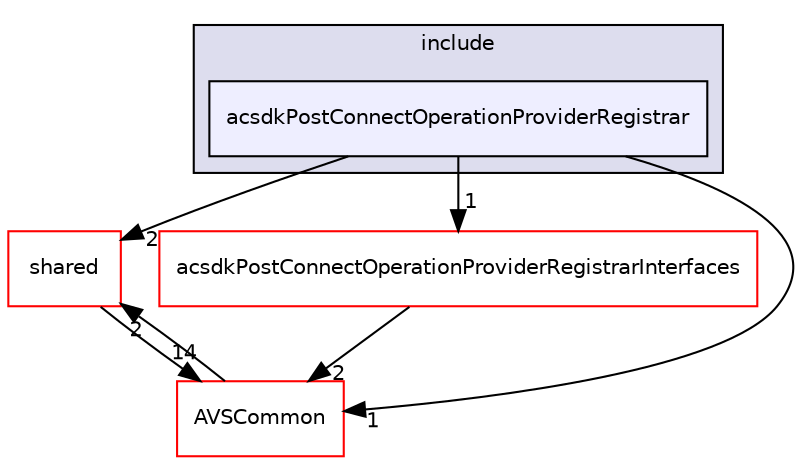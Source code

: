 digraph "/workplace/avs-device-sdk/core/acsdkPostConnectOperationProviderRegistrar/include/acsdkPostConnectOperationProviderRegistrar" {
  compound=true
  node [ fontsize="10", fontname="Helvetica"];
  edge [ labelfontsize="10", labelfontname="Helvetica"];
  subgraph clusterdir_c589f6370907bb5e46ae682be72d9c11 {
    graph [ bgcolor="#ddddee", pencolor="black", label="include" fontname="Helvetica", fontsize="10", URL="dir_c589f6370907bb5e46ae682be72d9c11.html"]
  dir_df35ae4df9759f5559e5d1feff7d4605 [shape=box, label="acsdkPostConnectOperationProviderRegistrar", style="filled", fillcolor="#eeeeff", pencolor="black", URL="dir_df35ae4df9759f5559e5d1feff7d4605.html"];
  }
  dir_9982052f7ce695d12571567315b2fafa [shape=box label="shared" fillcolor="white" style="filled" color="red" URL="dir_9982052f7ce695d12571567315b2fafa.html"];
  dir_e64610312150a4f6a42e09b5c8003502 [shape=box label="acsdkPostConnectOperationProviderRegistrarInterfaces" fillcolor="white" style="filled" color="red" URL="dir_e64610312150a4f6a42e09b5c8003502.html"];
  dir_13e65effb2bde530b17b3d5eefcd0266 [shape=box label="AVSCommon" fillcolor="white" style="filled" color="red" URL="dir_13e65effb2bde530b17b3d5eefcd0266.html"];
  dir_9982052f7ce695d12571567315b2fafa->dir_13e65effb2bde530b17b3d5eefcd0266 [headlabel="14", labeldistance=1.5 headhref="dir_000598_000017.html"];
  dir_e64610312150a4f6a42e09b5c8003502->dir_13e65effb2bde530b17b3d5eefcd0266 [headlabel="2", labeldistance=1.5 headhref="dir_000474_000017.html"];
  dir_df35ae4df9759f5559e5d1feff7d4605->dir_9982052f7ce695d12571567315b2fafa [headlabel="2", labeldistance=1.5 headhref="dir_000471_000598.html"];
  dir_df35ae4df9759f5559e5d1feff7d4605->dir_e64610312150a4f6a42e09b5c8003502 [headlabel="1", labeldistance=1.5 headhref="dir_000471_000474.html"];
  dir_df35ae4df9759f5559e5d1feff7d4605->dir_13e65effb2bde530b17b3d5eefcd0266 [headlabel="1", labeldistance=1.5 headhref="dir_000471_000017.html"];
  dir_13e65effb2bde530b17b3d5eefcd0266->dir_9982052f7ce695d12571567315b2fafa [headlabel="2", labeldistance=1.5 headhref="dir_000017_000598.html"];
}
